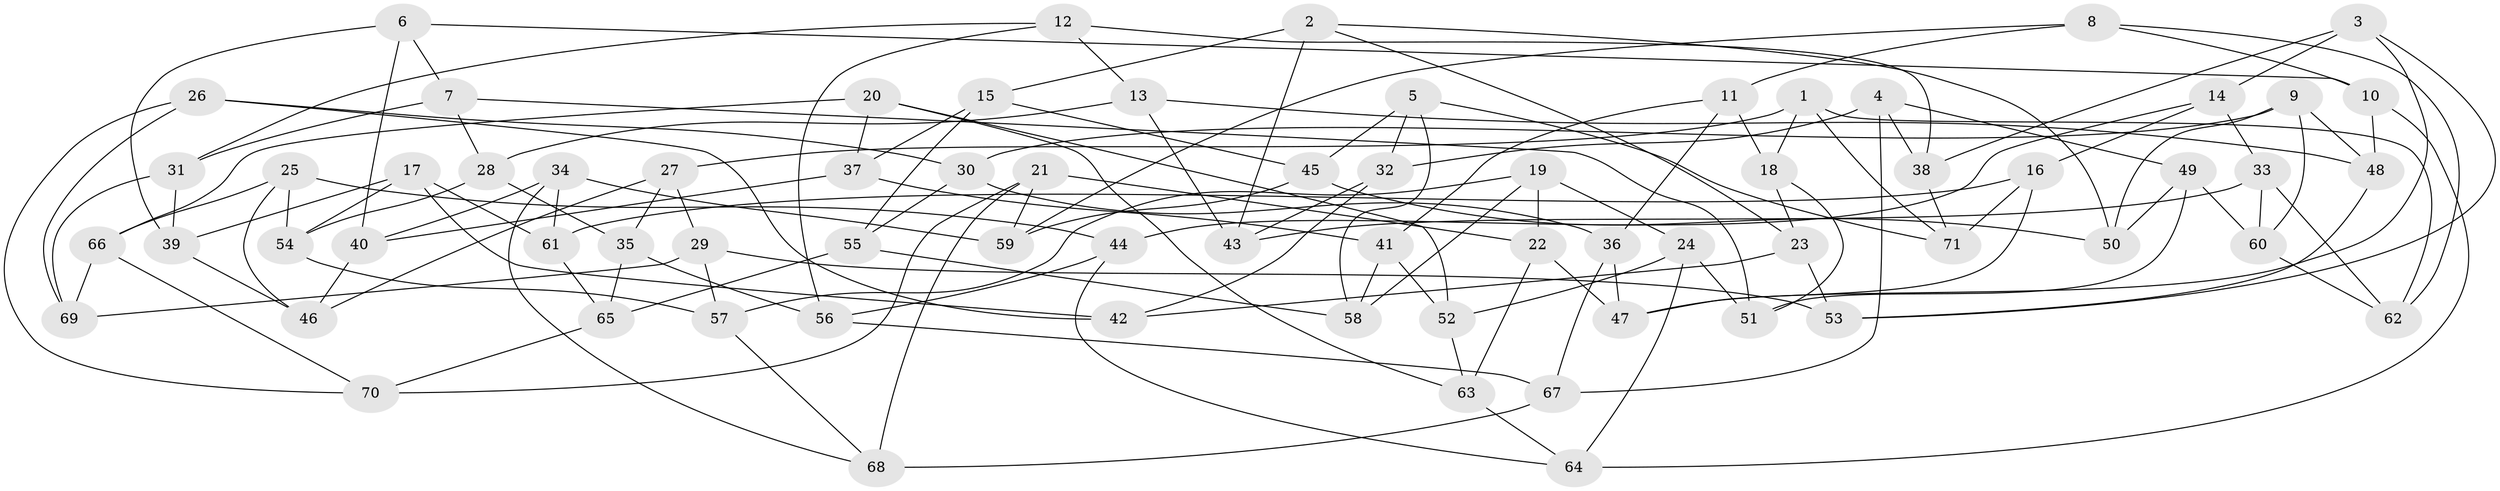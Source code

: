 // Generated by graph-tools (version 1.1) at 2025/26/03/09/25 03:26:59]
// undirected, 71 vertices, 142 edges
graph export_dot {
graph [start="1"]
  node [color=gray90,style=filled];
  1;
  2;
  3;
  4;
  5;
  6;
  7;
  8;
  9;
  10;
  11;
  12;
  13;
  14;
  15;
  16;
  17;
  18;
  19;
  20;
  21;
  22;
  23;
  24;
  25;
  26;
  27;
  28;
  29;
  30;
  31;
  32;
  33;
  34;
  35;
  36;
  37;
  38;
  39;
  40;
  41;
  42;
  43;
  44;
  45;
  46;
  47;
  48;
  49;
  50;
  51;
  52;
  53;
  54;
  55;
  56;
  57;
  58;
  59;
  60;
  61;
  62;
  63;
  64;
  65;
  66;
  67;
  68;
  69;
  70;
  71;
  1 -- 27;
  1 -- 71;
  1 -- 62;
  1 -- 18;
  2 -- 15;
  2 -- 23;
  2 -- 50;
  2 -- 43;
  3 -- 47;
  3 -- 53;
  3 -- 14;
  3 -- 38;
  4 -- 32;
  4 -- 38;
  4 -- 67;
  4 -- 49;
  5 -- 71;
  5 -- 45;
  5 -- 58;
  5 -- 32;
  6 -- 40;
  6 -- 39;
  6 -- 7;
  6 -- 10;
  7 -- 51;
  7 -- 28;
  7 -- 31;
  8 -- 59;
  8 -- 62;
  8 -- 11;
  8 -- 10;
  9 -- 50;
  9 -- 60;
  9 -- 48;
  9 -- 30;
  10 -- 48;
  10 -- 64;
  11 -- 41;
  11 -- 36;
  11 -- 18;
  12 -- 13;
  12 -- 31;
  12 -- 38;
  12 -- 56;
  13 -- 28;
  13 -- 48;
  13 -- 43;
  14 -- 44;
  14 -- 16;
  14 -- 33;
  15 -- 55;
  15 -- 37;
  15 -- 45;
  16 -- 61;
  16 -- 71;
  16 -- 47;
  17 -- 42;
  17 -- 61;
  17 -- 54;
  17 -- 39;
  18 -- 51;
  18 -- 23;
  19 -- 57;
  19 -- 58;
  19 -- 24;
  19 -- 22;
  20 -- 37;
  20 -- 66;
  20 -- 63;
  20 -- 52;
  21 -- 68;
  21 -- 22;
  21 -- 59;
  21 -- 70;
  22 -- 63;
  22 -- 47;
  23 -- 42;
  23 -- 53;
  24 -- 51;
  24 -- 52;
  24 -- 64;
  25 -- 46;
  25 -- 44;
  25 -- 66;
  25 -- 54;
  26 -- 70;
  26 -- 69;
  26 -- 42;
  26 -- 30;
  27 -- 29;
  27 -- 46;
  27 -- 35;
  28 -- 54;
  28 -- 35;
  29 -- 69;
  29 -- 57;
  29 -- 53;
  30 -- 36;
  30 -- 55;
  31 -- 39;
  31 -- 69;
  32 -- 42;
  32 -- 43;
  33 -- 62;
  33 -- 43;
  33 -- 60;
  34 -- 40;
  34 -- 68;
  34 -- 61;
  34 -- 59;
  35 -- 56;
  35 -- 65;
  36 -- 67;
  36 -- 47;
  37 -- 41;
  37 -- 40;
  38 -- 71;
  39 -- 46;
  40 -- 46;
  41 -- 52;
  41 -- 58;
  44 -- 64;
  44 -- 56;
  45 -- 50;
  45 -- 59;
  48 -- 53;
  49 -- 50;
  49 -- 51;
  49 -- 60;
  52 -- 63;
  54 -- 57;
  55 -- 58;
  55 -- 65;
  56 -- 67;
  57 -- 68;
  60 -- 62;
  61 -- 65;
  63 -- 64;
  65 -- 70;
  66 -- 70;
  66 -- 69;
  67 -- 68;
}
